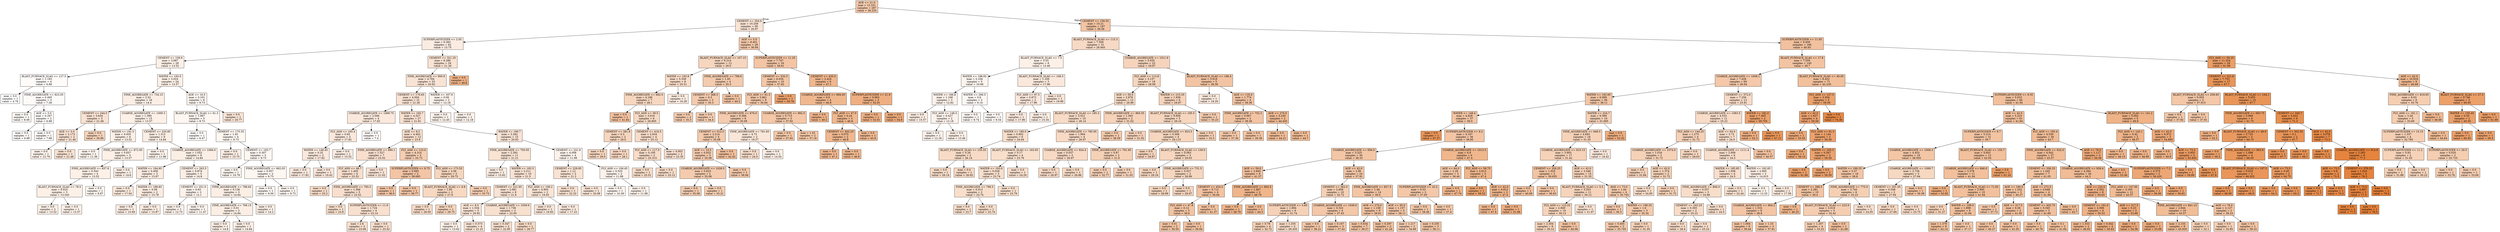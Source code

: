 digraph Tree {
node [shape=box, style="filled", color="black"] ;
0 [label="AGE <= 21.0\nmae = 12.331\nsamples = 287\nvalue = 36.225", fillcolor="#e581396b"] ;
1 [label="CEMENT <= 354.0\nmae = 10.258\nsamples = 90\nvalue = 20.97", fillcolor="#e5813937"] ;
0 -> 1 [labeldistance=2.5, labelangle=45, headlabel="True"] ;
2 [label="SUPERPLASTICIZER <= 2.05\nmae = 6.383\nsamples = 62\nvalue = 15.75", fillcolor="#e5813925"] ;
1 -> 2 ;
3 [label="CEMENT <= 159.9\nmae = 3.687\nsamples = 28\nvalue = 13.52", fillcolor="#e581391e"] ;
2 -> 3 ;
4 [label="BLAST_FURNACE_SLAG <= 127.5\nmae = 1.183\nsamples = 4\nvalue = 6.88", fillcolor="#e5813907"] ;
3 -> 4 ;
5 [label="mae = 0.0\nsamples = 1\nvalue = 4.78", fillcolor="#e5813900"] ;
4 -> 5 ;
6 [label="FINE_AGGREGATE <= 823.05\nmae = 0.495\nsamples = 3\nvalue = 7.28", fillcolor="#e5813909"] ;
4 -> 6 ;
7 [label="mae = 0.0\nsamples = 1\nvalue = 8.06", fillcolor="#e581390b"] ;
6 -> 7 ;
8 [label="AGE <= 5.0\nmae = 0.267\nsamples = 2\nvalue = 6.88", fillcolor="#e5813907"] ;
6 -> 8 ;
9 [label="mae = 0.0\nsamples = 1\nvalue = 6.88", fillcolor="#e5813907"] ;
8 -> 9 ;
10 [label="mae = 0.0\nsamples = 1\nvalue = 7.68", fillcolor="#e581390a"] ;
8 -> 10 ;
11 [label="WATER <= 193.0\nmae = 3.024\nsamples = 24\nvalue = 13.57", fillcolor="#e581391e"] ;
3 -> 11 ;
12 [label="FINE_AGGREGATE <= 734.15\nmae = 2.52\nsamples = 18\nvalue = 14.4", fillcolor="#e5813921"] ;
11 -> 12 ;
13 [label="CEMENT <= 244.5\nmae = 3.634\nsamples = 3\nvalue = 21.48", fillcolor="#e5813939"] ;
12 -> 13 ;
14 [label="AGE <= 5.0\nmae = 2.173\nsamples = 2\nvalue = 21.48", fillcolor="#e5813939"] ;
13 -> 14 ;
15 [label="mae = 0.0\nsamples = 1\nvalue = 12.79", fillcolor="#e581391b"] ;
14 -> 15 ;
16 [label="mae = 0.0\nsamples = 1\nvalue = 21.48", fillcolor="#e5813939"] ;
14 -> 16 ;
17 [label="mae = 0.0\nsamples = 1\nvalue = 30.96", fillcolor="#e5813959"] ;
13 -> 17 ;
18 [label="COARSE_AGGREGATE <= 1009.3\nmae = 1.399\nsamples = 15\nvalue = 13.57", fillcolor="#e581391e"] ;
12 -> 18 ;
19 [label="WATER <= 191.5\nmae = 0.935\nsamples = 6\nvalue = 13.52", fillcolor="#e581391e"] ;
18 -> 19 ;
20 [label="mae = 0.0\nsamples = 1\nvalue = 11.36", fillcolor="#e5813916"] ;
19 -> 20 ;
21 [label="FINE_AGGREGATE <= 872.95\nmae = 0.657\nsamples = 5\nvalue = 13.57", fillcolor="#e581391e"] ;
19 -> 21 ;
22 [label="FINE_AGGREGATE <= 837.8\nmae = 0.543\nsamples = 4\nvalue = 13.52", fillcolor="#e581391e"] ;
21 -> 22 ;
23 [label="BLAST_FURNACE_SLAG <= 78.5\nmae = 0.025\nsamples = 3\nvalue = 13.545", fillcolor="#e581391e"] ;
22 -> 23 ;
24 [label="mae = 0.0\nsamples = 2\nvalue = 13.52", fillcolor="#e581391e"] ;
23 -> 24 ;
25 [label="mae = 0.0\nsamples = 1\nvalue = 13.57", fillcolor="#e581391e"] ;
23 -> 25 ;
26 [label="mae = 0.0\nsamples = 1\nvalue = 9.87", fillcolor="#e5813911"] ;
22 -> 26 ;
27 [label="mae = 0.0\nsamples = 1\nvalue = 14.6", fillcolor="#e5813922"] ;
21 -> 27 ;
28 [label="CEMENT <= 220.85\nmae = 1.313\nsamples = 9\nvalue = 14.84", fillcolor="#e5813922"] ;
18 -> 28 ;
29 [label="mae = 0.0\nsamples = 1\nvalue = 11.96", fillcolor="#e5813919"] ;
28 -> 29 ;
30 [label="COARSE_AGGREGATE <= 1066.0\nmae = 1.052\nsamples = 8\nvalue = 14.84", fillcolor="#e5813922"] ;
28 -> 30 ;
31 [label="WATER <= 184.85\nmae = 0.406\nsamples = 3\nvalue = 15.87", fillcolor="#e5813926"] ;
30 -> 31 ;
32 [label="mae = 0.0\nsamples = 1\nvalue = 17.54", fillcolor="#e581392c"] ;
31 -> 32 ;
33 [label="WATER <= 188.85\nmae = 0.09\nsamples = 2\nvalue = 15.78", fillcolor="#e5813926"] ;
31 -> 33 ;
34 [label="mae = 0.0\nsamples = 1\nvalue = 15.69", fillcolor="#e5813925"] ;
33 -> 34 ;
35 [label="mae = 0.0\nsamples = 1\nvalue = 15.87", fillcolor="#e5813926"] ;
33 -> 35 ;
36 [label="CEMENT <= 263.5\nmae = 0.874\nsamples = 5\nvalue = 14.8", fillcolor="#e5813922"] ;
30 -> 36 ;
37 [label="CEMENT <= 251.0\nmae = 0.63\nsamples = 2\nvalue = 12.1", fillcolor="#e5813919"] ;
36 -> 37 ;
38 [label="mae = 0.0\nsamples = 1\nvalue = 12.73", fillcolor="#e581391b"] ;
37 -> 38 ;
39 [label="mae = 0.0\nsamples = 1\nvalue = 11.47", fillcolor="#e5813917"] ;
37 -> 39 ;
40 [label="FINE_AGGREGATE <= 788.65\nmae = 0.136\nsamples = 3\nvalue = 14.84", fillcolor="#e5813922"] ;
36 -> 40 ;
41 [label="FINE_AGGREGATE <= 769.15\nmae = 0.01\nsamples = 2\nvalue = 14.84", fillcolor="#e5813922"] ;
40 -> 41 ;
42 [label="mae = 0.0\nsamples = 1\nvalue = 14.8", fillcolor="#e5813922"] ;
41 -> 42 ;
43 [label="mae = 0.0\nsamples = 1\nvalue = 14.84", fillcolor="#e5813922"] ;
41 -> 43 ;
44 [label="mae = 0.0\nsamples = 1\nvalue = 14.2", fillcolor="#e5813920"] ;
40 -> 44 ;
45 [label="AGE <= 10.5\nmae = 3.101\nsamples = 6\nvalue = 9.73", fillcolor="#e5813911"] ;
11 -> 45 ;
46 [label="BLAST_FURNACE_SLAG <= 61.3\nmae = 1.967\nsamples = 5\nvalue = 9.73", fillcolor="#e5813911"] ;
45 -> 46 ;
47 [label="mae = 0.0\nsamples = 1\nvalue = 6.47", fillcolor="#e5813906"] ;
46 -> 47 ;
48 [label="CEMENT <= 175.35\nmae = 1.45\nsamples = 4\nvalue = 9.73", fillcolor="#e5813911"] ;
46 -> 48 ;
49 [label="mae = 0.0\nsamples = 1\nvalue = 15.75", fillcolor="#e5813925"] ;
48 -> 49 ;
50 [label="CEMENT <= 193.7\nmae = 0.307\nsamples = 3\nvalue = 9.73", fillcolor="#e5813911"] ;
48 -> 50 ;
51 [label="mae = 0.0\nsamples = 1\nvalue = 10.79", fillcolor="#e5813915"] ;
50 -> 51 ;
52 [label="FINE_AGGREGATE <= 662.05\nmae = 0.057\nsamples = 2\nvalue = 9.73", fillcolor="#e5813911"] ;
50 -> 52 ;
53 [label="mae = 0.0\nsamples = 1\nvalue = 9.56", fillcolor="#e5813910"] ;
52 -> 53 ;
54 [label="mae = 0.0\nsamples = 1\nvalue = 9.73", fillcolor="#e5813911"] ;
52 -> 54 ;
55 [label="mae = 0.0\nsamples = 1\nvalue = 20.77", fillcolor="#e5813937"] ;
45 -> 55 ;
56 [label="CEMENT <= 321.25\nmae = 6.286\nsamples = 34\nvalue = 21.26", fillcolor="#e5813938"] ;
2 -> 56 ;
57 [label="FINE_AGGREGATE <= 900.8\nmae = 4.784\nsamples = 33\nvalue = 20.92", fillcolor="#e5813937"] ;
56 -> 57 ;
58 [label="CEMENT <= 170.65\nmae = 4.504\nsamples = 31\nvalue = 21.26", fillcolor="#e5813938"] ;
57 -> 58 ;
59 [label="COARSE_AGGREGATE <= 1069.75\nmae = 2.046\nsamples = 4\nvalue = 17.82", fillcolor="#e581392d"] ;
58 -> 59 ;
60 [label="FLY_ASH <= 165.4\nmae = 0.65\nsamples = 3\nvalue = 17.82", fillcolor="#e581392d"] ;
59 -> 60 ;
61 [label="WATER <= 148.45\nmae = 0.32\nsamples = 2\nvalue = 17.82", fillcolor="#e581392d"] ;
60 -> 61 ;
62 [label="mae = 0.0\nsamples = 1\nvalue = 17.82", fillcolor="#e581392d"] ;
61 -> 62 ;
63 [label="mae = 0.0\nsamples = 1\nvalue = 19.42", fillcolor="#e5813932"] ;
61 -> 63 ;
64 [label="mae = 0.0\nsamples = 1\nvalue = 15.52", fillcolor="#e5813925"] ;
60 -> 64 ;
65 [label="mae = 0.0\nsamples = 1\nvalue = 7.4", fillcolor="#e5813909"] ;
59 -> 65 ;
66 [label="WATER <= 165.7\nmae = 4.327\nsamples = 27\nvalue = 21.91", fillcolor="#e581393b"] ;
58 -> 66 ;
67 [label="AGE <= 8.5\nmae = 4.463\nsamples = 12\nvalue = 23.8", fillcolor="#e5813941"] ;
66 -> 67 ;
68 [label="FINE_AGGREGATE <= 890.1\nmae = 1.527\nsamples = 7\nvalue = 23.52", fillcolor="#e5813940"] ;
67 -> 68 ;
69 [label="FLY_ASH <= 48.7\nmae = 1.405\nsamples = 6\nvalue = 23.52", fillcolor="#e5813940"] ;
68 -> 69 ;
70 [label="mae = 0.0\nsamples = 1\nvalue = 25.2", fillcolor="#e5813946"] ;
69 -> 70 ;
71 [label="FINE_AGGREGATE <= 785.5\nmae = 1.366\nsamples = 5\nvalue = 23.52", fillcolor="#e5813940"] ;
69 -> 71 ;
72 [label="mae = 0.0\nsamples = 1\nvalue = 23.8", fillcolor="#e5813941"] ;
71 -> 72 ;
73 [label="SUPERPLASTICIZER <= 11.9\nmae = 1.724\nsamples = 4\nvalue = 23.14", fillcolor="#e581393f"] ;
71 -> 73 ;
74 [label="mae = 2.6\nsamples = 3\nvalue = 23.08", fillcolor="#e581393f"] ;
73 -> 74 ;
75 [label="mae = 0.0\nsamples = 1\nvalue = 23.52", fillcolor="#e5813940"] ;
73 -> 75 ;
76 [label="mae = 0.0\nsamples = 1\nvalue = 21.02", fillcolor="#e5813937"] ;
68 -> 76 ;
77 [label="FLY_ASH <= 123.0\nmae = 4.314\nsamples = 5\nvalue = 33.73", fillcolor="#e5813963"] ;
67 -> 77 ;
78 [label="SUPERPLASTICIZER <= 9.75\nmae = 0.085\nsamples = 2\nvalue = 38.685", fillcolor="#e5813974"] ;
77 -> 78 ;
79 [label="mae = 0.0\nsamples = 1\nvalue = 38.6", fillcolor="#e5813974"] ;
78 -> 79 ;
80 [label="mae = 0.0\nsamples = 1\nvalue = 38.77", fillcolor="#e5813974"] ;
78 -> 80 ;
81 [label="FLY_ASH <= 173.55\nmae = 2.56\nsamples = 3\nvalue = 29.75", fillcolor="#e5813955"] ;
77 -> 81 ;
82 [label="BLAST_FURNACE_SLAG <= 6.8\nmae = 1.85\nsamples = 2\nvalue = 27.9", fillcolor="#e581394f"] ;
81 -> 82 ;
83 [label="mae = 0.0\nsamples = 1\nvalue = 26.05", fillcolor="#e5813949"] ;
82 -> 83 ;
84 [label="mae = 0.0\nsamples = 1\nvalue = 29.75", fillcolor="#e5813955"] ;
82 -> 84 ;
85 [label="mae = 0.0\nsamples = 1\nvalue = 33.73", fillcolor="#e5813963"] ;
81 -> 85 ;
86 [label="WATER <= 190.7\nmae = 3.282\nsamples = 15\nvalue = 20.92", fillcolor="#e5813937"] ;
66 -> 86 ;
87 [label="FINE_AGGREGATE <= 750.05\nmae = 2.392\nsamples = 11\nvalue = 21.21", fillcolor="#e5813938"] ;
86 -> 87 ;
88 [label="mae = 0.0\nsamples = 1\nvalue = 15.82", fillcolor="#e5813926"] ;
87 -> 88 ;
89 [label="WATER <= 183.5\nmae = 2.211\nsamples = 10\nvalue = 21.5", fillcolor="#e5813939"] ;
87 -> 89 ;
90 [label="CEMENT <= 221.95\nmae = 2.081\nsamples = 8\nvalue = 21.6", fillcolor="#e5813939"] ;
89 -> 90 ;
91 [label="AGE <= 8.5\nmae = 1.534\nsamples = 5\nvalue = 20.92", fillcolor="#e5813937"] ;
90 -> 91 ;
92 [label="mae = 0.0\nsamples = 1\nvalue = 13.62", fillcolor="#e581391e"] ;
91 -> 92 ;
93 [label="mae = 0.573\nsamples = 4\nvalue = 21.21", fillcolor="#e5813938"] ;
91 -> 93 ;
94 [label="COARSE_AGGREGATE <= 1039.6\nmae = 1.736\nsamples = 3\nvalue = 22.95", fillcolor="#e581393e"] ;
90 -> 94 ;
95 [label="mae = 0.347\nsamples = 2\nvalue = 22.95", fillcolor="#e581393e"] ;
94 -> 95 ;
96 [label="mae = 0.0\nsamples = 1\nvalue = 26.77", fillcolor="#e581394b"] ;
94 -> 96 ;
97 [label="FLY_ASH <= 106.2\nmae = 0.903\nsamples = 2\nvalue = 19.93", fillcolor="#e5813934"] ;
89 -> 97 ;
98 [label="mae = 0.0\nsamples = 1\nvalue = 19.93", fillcolor="#e5813934"] ;
97 -> 98 ;
99 [label="mae = 0.0\nsamples = 1\nvalue = 17.22", fillcolor="#e581392b"] ;
97 -> 99 ;
100 [label="CEMENT <= 231.9\nmae = 4.008\nsamples = 4\nvalue = 11.98", fillcolor="#e5813919"] ;
86 -> 100 ;
101 [label="CEMENT <= 229.85\nmae = 1.12\nsamples = 2\nvalue = 21.2", fillcolor="#e5813938"] ;
100 -> 101 ;
102 [label="mae = 0.0\nsamples = 1\nvalue = 22.32", fillcolor="#e581393c"] ;
101 -> 102 ;
103 [label="mae = 0.0\nsamples = 1\nvalue = 20.08", fillcolor="#e5813934"] ;
101 -> 103 ;
104 [label="FLY_ASH <= 106.45\nmae = 0.533\nsamples = 2\nvalue = 11.98", fillcolor="#e5813919"] ;
100 -> 104 ;
105 [label="mae = 0.0\nsamples = 1\nvalue = 10.38", fillcolor="#e5813913"] ;
104 -> 105 ;
106 [label="mae = 0.0\nsamples = 1\nvalue = 11.98", fillcolor="#e5813919"] ;
104 -> 106 ;
107 [label="WATER <= 167.9\nmae = 0.09\nsamples = 2\nvalue = 12.18", fillcolor="#e5813919"] ;
57 -> 107 ;
108 [label="mae = 0.0\nsamples = 1\nvalue = 12.45", fillcolor="#e581391a"] ;
107 -> 108 ;
109 [label="mae = 0.0\nsamples = 1\nvalue = 12.18", fillcolor="#e5813919"] ;
107 -> 109 ;
110 [label="mae = 0.0\nsamples = 1\nvalue = 49.8", fillcolor="#e581399a"] ;
56 -> 110 ;
111 [label="AGE <= 5.0\nmae = 8.401\nsamples = 28\nvalue = 36.94", fillcolor="#e581396e"] ;
1 -> 111 ;
112 [label="BLAST_FURNACE_SLAG <= 107.15\nmae = 6.214\nsamples = 12\nvalue = 29.0", fillcolor="#e5813953"] ;
111 -> 112 ;
113 [label="WATER <= 193.8\nmae = 5.338\nsamples = 8\nvalue = 25.51", fillcolor="#e5813947"] ;
112 -> 113 ;
114 [label="FINE_AGGREGATE <= 662.5\nmae = 4.186\nsamples = 7\nvalue = 28.1", fillcolor="#e5813950"] ;
113 -> 114 ;
115 [label="mae = 0.0\nsamples = 1\nvalue = 41.64", fillcolor="#e581397e"] ;
114 -> 115 ;
116 [label="FLY_ASH <= 39.5\nmae = 3.016\nsamples = 6\nvalue = 26.805", fillcolor="#e581394b"] ;
114 -> 116 ;
117 [label="CEMENT <= 381.8\nmae = 0.3\nsamples = 2\nvalue = 29.0", fillcolor="#e5813953"] ;
116 -> 117 ;
118 [label="mae = 0.0\nsamples = 1\nvalue = 29.0", fillcolor="#e5813953"] ;
117 -> 118 ;
119 [label="mae = 0.0\nsamples = 1\nvalue = 28.1", fillcolor="#e5813950"] ;
117 -> 119 ;
120 [label="CEMENT <= 416.5\nmae = 2.834\nsamples = 4\nvalue = 25.12", fillcolor="#e5813946"] ;
116 -> 120 ;
121 [label="FLY_ASH <= 117.5\nmae = 0.195\nsamples = 2\nvalue = 25.315", fillcolor="#e5813946"] ;
120 -> 121 ;
122 [label="mae = 0.0\nsamples = 1\nvalue = 25.51", fillcolor="#e5813947"] ;
121 -> 122 ;
123 [label="mae = 0.0\nsamples = 1\nvalue = 25.12", fillcolor="#e5813946"] ;
121 -> 123 ;
124 [label="mae = 4.003\nsamples = 2\nvalue = 23.35", fillcolor="#e581393f"] ;
120 -> 124 ;
125 [label="mae = 0.0\nsamples = 1\nvalue = 16.28", fillcolor="#e5813927"] ;
113 -> 125 ;
126 [label="FINE_AGGREGATE <= 798.6\nmae = 1.45\nsamples = 4\nvalue = 35.3", fillcolor="#e5813968"] ;
112 -> 126 ;
127 [label="CEMENT <= 368.3\nmae = 0.3\nsamples = 3\nvalue = 35.3", fillcolor="#e5813968"] ;
126 -> 127 ;
128 [label="mae = 0.0\nsamples = 2\nvalue = 35.3", fillcolor="#e5813968"] ;
127 -> 128 ;
129 [label="mae = 0.0\nsamples = 1\nvalue = 34.4", fillcolor="#e5813965"] ;
127 -> 129 ;
130 [label="mae = 0.0\nsamples = 1\nvalue = 40.2", fillcolor="#e5813979"] ;
126 -> 130 ;
131 [label="SUPERPLASTICIZER <= 11.25\nmae = 7.747\nsamples = 16\nvalue = 38.61", fillcolor="#e5813974"] ;
111 -> 131 ;
132 [label="CEMENT <= 532.5\nmae = 6.034\nsamples = 10\nvalue = 37.92", fillcolor="#e5813971"] ;
131 -> 132 ;
133 [label="FLY_ASH <= 61.5\nmae = 3.861\nsamples = 9\nvalue = 36.94", fillcolor="#e581396e"] ;
132 -> 133 ;
134 [label="FINE_AGGREGATE <= 676.0\nmae = 6.366\nsamples = 6\nvalue = 35.08", fillcolor="#e5813968"] ;
133 -> 134 ;
135 [label="CEMENT <= 512.5\nmae = 2.214\nsamples = 4\nvalue = 35.08", fillcolor="#e5813968"] ;
134 -> 135 ;
136 [label="AGE <= 10.5\nmae = 0.932\nsamples = 3\nvalue = 35.08", fillcolor="#e5813968"] ;
135 -> 136 ;
137 [label="COARSE_AGGREGATE <= 1028.5\nmae = 0.623\nsamples = 2\nvalue = 35.08", fillcolor="#e5813968"] ;
136 -> 137 ;
138 [label="mae = 0.0\nsamples = 1\nvalue = 35.08", fillcolor="#e5813968"] ;
137 -> 138 ;
139 [label="mae = 0.0\nsamples = 1\nvalue = 33.21", fillcolor="#e5813961"] ;
137 -> 139 ;
140 [label="mae = 0.0\nsamples = 1\nvalue = 36.94", fillcolor="#e581396e"] ;
136 -> 140 ;
141 [label="mae = 0.0\nsamples = 1\nvalue = 42.42", fillcolor="#e5813981"] ;
135 -> 141 ;
142 [label="FINE_AGGREGATE <= 761.65\nmae = 4.73\nsamples = 2\nvalue = 19.27", fillcolor="#e5813932"] ;
134 -> 142 ;
143 [label="mae = 0.0\nsamples = 1\nvalue = 24.0", fillcolor="#e5813942"] ;
142 -> 143 ;
144 [label="mae = 0.0\nsamples = 1\nvalue = 14.54", fillcolor="#e5813921"] ;
142 -> 144 ;
145 [label="COARSE_AGGREGATE <= 882.0\nmae = 0.715\nsamples = 3\nvalue = 37.92", fillcolor="#e5813971"] ;
133 -> 145 ;
146 [label="mae = 0.0\nsamples = 1\nvalue = 37.92", fillcolor="#e5813971"] ;
145 -> 146 ;
147 [label="mae = 1.43\nsamples = 2\nvalue = 37.18", fillcolor="#e581396f"] ;
145 -> 147 ;
148 [label="mae = 0.0\nsamples = 1\nvalue = 59.76", fillcolor="#e58139bc"] ;
132 -> 148 ;
149 [label="CEMENT <= 435.5\nmae = 2.424\nsamples = 6\nvalue = 47.1", fillcolor="#e5813991"] ;
131 -> 149 ;
150 [label="COARSE_AGGREGATE <= 894.05\nmae = 0.6\nsamples = 4\nvalue = 46.8", fillcolor="#e5813990"] ;
149 -> 150 ;
151 [label="mae = 0.0\nsamples = 1\nvalue = 49.2", fillcolor="#e5813998"] ;
150 -> 151 ;
152 [label="FLY_ASH <= 47.0\nmae = 0.24\nsamples = 3\nvalue = 46.8", fillcolor="#e5813990"] ;
150 -> 152 ;
153 [label="CEMENT <= 402.25\nmae = 0.075\nsamples = 2\nvalue = 46.8", fillcolor="#e5813990"] ;
152 -> 153 ;
154 [label="mae = 0.0\nsamples = 1\nvalue = 47.1", fillcolor="#e5813991"] ;
153 -> 154 ;
155 [label="mae = 0.0\nsamples = 1\nvalue = 46.8", fillcolor="#e5813990"] ;
153 -> 155 ;
156 [label="mae = 0.0\nsamples = 1\nvalue = 45.9", fillcolor="#e581398d"] ;
152 -> 156 ;
157 [label="SUPERPLASTICIZER <= 21.9\nmae = 0.963\nsamples = 2\nvalue = 52.01", fillcolor="#e58139a1"] ;
149 -> 157 ;
158 [label="mae = 0.0\nsamples = 1\nvalue = 52.01", fillcolor="#e58139a1"] ;
157 -> 158 ;
159 [label="mae = 0.0\nsamples = 1\nvalue = 54.9", fillcolor="#e58139ab"] ;
157 -> 159 ;
160 [label="CEMENT <= 159.55\nmae = 10.21\nsamples = 197\nvalue = 39.36", fillcolor="#e5813976"] ;
0 -> 160 [labeldistance=2.5, labelangle=-45, headlabel="False"] ;
161 [label="BLAST_FURNACE_SLAG <= 115.3\nmae = 7.506\nsamples = 31\nvalue = 26.945", fillcolor="#e581394c"] ;
160 -> 161 ;
162 [label="BLAST_FURNACE_SLAG <= 7.5\nmae = 3.53\nsamples = 8\nvalue = 13.46", fillcolor="#e581391e"] ;
161 -> 162 ;
163 [label="WATER <= 188.65\nmae = 2.104\nsamples = 5\nvalue = 10.96", fillcolor="#e5813915"] ;
162 -> 163 ;
164 [label="WATER <= 166.8\nmae = 1.168\nsamples = 3\nvalue = 12.82", fillcolor="#e581391b"] ;
163 -> 164 ;
165 [label="mae = 0.0\nsamples = 1\nvalue = 15.57", fillcolor="#e5813925"] ;
164 -> 165 ;
166 [label="FLY_ASH <= 148.5\nmae = 0.427\nsamples = 2\nvalue = 12.18", fillcolor="#e5813919"] ;
164 -> 166 ;
167 [label="mae = 0.0\nsamples = 1\nvalue = 12.18", fillcolor="#e5813919"] ;
166 -> 167 ;
168 [label="mae = 0.0\nsamples = 1\nvalue = 13.46", fillcolor="#e581391e"] ;
166 -> 168 ;
169 [label="WATER <= 206.5\nmae = 0.6\nsamples = 2\nvalue = 9.14", fillcolor="#e581390f"] ;
163 -> 169 ;
170 [label="mae = 0.0\nsamples = 1\nvalue = 9.74", fillcolor="#e5813911"] ;
169 -> 170 ;
171 [label="mae = 0.0\nsamples = 1\nvalue = 8.54", fillcolor="#e581390d"] ;
169 -> 171 ;
172 [label="BLAST_FURNACE_SLAG <= 108.3\nmae = 1.336\nsamples = 3\nvalue = 17.96", fillcolor="#e581392d"] ;
162 -> 172 ;
173 [label="FLY_ASH <= 97.5\nmae = 0.873\nsamples = 2\nvalue = 17.96", fillcolor="#e581392d"] ;
172 -> 173 ;
174 [label="mae = 0.0\nsamples = 1\nvalue = 17.96", fillcolor="#e581392d"] ;
173 -> 174 ;
175 [label="mae = 0.0\nsamples = 1\nvalue = 15.34", fillcolor="#e5813924"] ;
173 -> 175 ;
176 [label="mae = 0.0\nsamples = 1\nvalue = 19.99", fillcolor="#e5813934"] ;
172 -> 176 ;
177 [label="COARSE_AGGREGATE <= 1011.9\nmae = 5.035\nsamples = 23\nvalue = 29.87", fillcolor="#e5813956"] ;
161 -> 177 ;
178 [label="FLY_ASH <= 113.8\nmae = 3.137\nsamples = 18\nvalue = 28.99", fillcolor="#e5813953"] ;
177 -> 178 ;
179 [label="AGE <= 59.0\nmae = 2.878\nsamples = 12\nvalue = 26.86", fillcolor="#e581394b"] ;
178 -> 179 ;
180 [label="BLAST_FURNACE_SLAG <= 185.3\nmae = 2.021\nsamples = 10\nvalue = 26.14", fillcolor="#e5813949"] ;
179 -> 180 ;
181 [label="WATER <= 180.0\nmae = 0.902\nsamples = 6\nvalue = 24.04", fillcolor="#e5813942"] ;
180 -> 181 ;
182 [label="BLAST_FURNACE_SLAG <= 155.55\nmae = 0.26\nsamples = 2\nvalue = 26.14", fillcolor="#e5813949"] ;
181 -> 182 ;
183 [label="mae = 0.0\nsamples = 1\nvalue = 26.14", fillcolor="#e5813949"] ;
182 -> 183 ;
184 [label="mae = 0.0\nsamples = 1\nvalue = 26.92", fillcolor="#e581394c"] ;
182 -> 184 ;
185 [label="BLAST_FURNACE_SLAG <= 183.65\nmae = 0.17\nsamples = 4\nvalue = 23.79", fillcolor="#e5813941"] ;
181 -> 185 ;
186 [label="WATER <= 193.0\nmae = 0.028\nsamples = 3\nvalue = 23.74", fillcolor="#e5813941"] ;
185 -> 186 ;
187 [label="FINE_AGGREGATE <= 798.5\nmae = 0.013\nsamples = 2\nvalue = 23.74", fillcolor="#e5813941"] ;
186 -> 187 ;
188 [label="mae = 0.0\nsamples = 1\nvalue = 23.7", fillcolor="#e5813941"] ;
187 -> 188 ;
189 [label="mae = 0.0\nsamples = 1\nvalue = 23.74", fillcolor="#e5813941"] ;
187 -> 189 ;
190 [label="mae = 0.0\nsamples = 1\nvalue = 23.79", fillcolor="#e5813941"] ;
186 -> 190 ;
191 [label="mae = 0.0\nsamples = 1\nvalue = 24.29", fillcolor="#e5813943"] ;
185 -> 191 ;
192 [label="FINE_AGGREGATE <= 785.95\nmae = 1.994\nsamples = 4\nvalue = 26.97", fillcolor="#e581394c"] ;
180 -> 192 ;
193 [label="COARSE_AGGREGATE <= 924.4\nmae = 0.037\nsamples = 2\nvalue = 26.97", fillcolor="#e581394c"] ;
192 -> 193 ;
194 [label="mae = 0.0\nsamples = 1\nvalue = 26.97", fillcolor="#e581394c"] ;
193 -> 194 ;
195 [label="mae = 0.0\nsamples = 1\nvalue = 26.86", fillcolor="#e581394b"] ;
193 -> 195 ;
196 [label="FINE_AGGREGATE <= 791.95\nmae = 0.87\nsamples = 2\nvalue = 31.9", fillcolor="#e581395d"] ;
192 -> 196 ;
197 [label="mae = 0.0\nsamples = 1\nvalue = 32.77", fillcolor="#e5813960"] ;
196 -> 197 ;
198 [label="mae = 0.0\nsamples = 1\nvalue = 31.03", fillcolor="#e581395a"] ;
196 -> 198 ;
199 [label="FINE_AGGREGATE <= 865.55\nmae = 1.393\nsamples = 2\nvalue = 31.02", fillcolor="#e581395a"] ;
179 -> 199 ;
200 [label="mae = 0.0\nsamples = 1\nvalue = 36.59", fillcolor="#e581396d"] ;
199 -> 200 ;
201 [label="mae = 0.0\nsamples = 1\nvalue = 31.02", fillcolor="#e581395a"] ;
199 -> 201 ;
202 [label="WATER <= 215.35\nmae = 1.936\nsamples = 6\nvalue = 29.87", fillcolor="#e5813956"] ;
178 -> 202 ;
203 [label="BLAST_FURNACE_SLAG <= 195.5\nmae = 0.856\nsamples = 5\nvalue = 29.16", fillcolor="#e5813953"] ;
202 -> 203 ;
204 [label="COARSE_AGGREGATE <= 823.5\nmae = 0.308\nsamples = 4\nvalue = 29.115", fillcolor="#e5813953"] ;
203 -> 204 ;
205 [label="mae = 0.0\nsamples = 1\nvalue = 29.87", fillcolor="#e5813956"] ;
204 -> 205 ;
206 [label="BLAST_FURNACE_SLAG <= 139.0\nmae = 0.063\nsamples = 3\nvalue = 29.03", fillcolor="#e5813953"] ;
204 -> 206 ;
207 [label="mae = 0.0\nsamples = 1\nvalue = 29.16", fillcolor="#e5813953"] ;
206 -> 207 ;
208 [label="FINE_AGGREGATE <= 731.5\nmae = 0.027\nsamples = 2\nvalue = 28.99", fillcolor="#e5813953"] ;
206 -> 208 ;
209 [label="mae = 0.0\nsamples = 1\nvalue = 28.99", fillcolor="#e5813953"] ;
208 -> 209 ;
210 [label="mae = 0.0\nsamples = 1\nvalue = 29.07", fillcolor="#e5813953"] ;
208 -> 210 ;
211 [label="mae = 0.0\nsamples = 1\nvalue = 33.3", fillcolor="#e5813961"] ;
203 -> 211 ;
212 [label="mae = 0.0\nsamples = 1\nvalue = 35.23", fillcolor="#e5813968"] ;
202 -> 212 ;
213 [label="BLAST_FURNACE_SLAG <= 196.4\nmae = 3.918\nsamples = 5\nvalue = 39.36", fillcolor="#e5813976"] ;
177 -> 213 ;
214 [label="mae = 0.0\nsamples = 1\nvalue = 18.29", fillcolor="#e581392e"] ;
213 -> 214 ;
215 [label="AGE <= 135.0\nmae = 1.774\nsamples = 4\nvalue = 39.36", fillcolor="#e5813976"] ;
213 -> 215 ;
216 [label="FINE_AGGREGATE <= 752.3\nmae = 0.667\nsamples = 2\nvalue = 39.36", fillcolor="#e5813976"] ;
215 -> 216 ;
217 [label="mae = 0.0\nsamples = 1\nvalue = 37.36", fillcolor="#e581396f"] ;
216 -> 217 ;
218 [label="mae = 0.0\nsamples = 1\nvalue = 39.36", fillcolor="#e5813976"] ;
216 -> 218 ;
219 [label="AGE <= 270.0\nmae = 0.245\nsamples = 2\nvalue = 44.455", fillcolor="#e5813988"] ;
215 -> 219 ;
220 [label="mae = 0.0\nsamples = 1\nvalue = 44.21", fillcolor="#e5813987"] ;
219 -> 220 ;
221 [label="mae = 0.0\nsamples = 1\nvalue = 44.7", fillcolor="#e5813988"] ;
219 -> 221 ;
222 [label="SUPERPLASTICIZER <= 11.05\nmae = 9.459\nsamples = 166\nvalue = 40.93", fillcolor="#e581397c"] ;
160 -> 222 ;
223 [label="BLAST_FURNACE_SLAG <= 17.8\nmae = 7.559\nsamples = 140\nvalue = 39.7", fillcolor="#e5813977"] ;
222 -> 223 ;
224 [label="COARSE_AGGREGATE <= 1058.1\nmae = 7.428\nsamples = 69\nvalue = 36.94", fillcolor="#e581396e"] ;
223 -> 224 ;
225 [label="WATER <= 192.95\nmae = 6.099\nsamples = 56\nvalue = 38.11", fillcolor="#e5813972"] ;
224 -> 225 ;
226 [label="WATER <= 148.4\nmae = 4.628\nsamples = 37\nvalue = 39.0", fillcolor="#e5813975"] ;
225 -> 226 ;
227 [label="mae = 0.0\nsamples = 1\nvalue = 67.57", fillcolor="#e58139d7"] ;
226 -> 227 ;
228 [label="SUPERPLASTICIZER <= 9.2\nmae = 4.167\nsamples = 36\nvalue = 38.85", fillcolor="#e5813974"] ;
226 -> 228 ;
229 [label="COARSE_AGGREGATE <= 956.0\nmae = 3.325\nsamples = 30\nvalue = 38.33", fillcolor="#e5813973"] ;
228 -> 229 ;
230 [label="AGE <= 59.0\nmae = 2.845\nsamples = 6\nvalue = 41.37", fillcolor="#e581397d"] ;
229 -> 230 ;
231 [label="CEMENT <= 454.5\nmae = 0.712\nsamples = 4\nvalue = 39.94", fillcolor="#e5813978"] ;
230 -> 231 ;
232 [label="FLY_ASH <= 47.8\nmae = 0.12\nsamples = 3\nvalue = 39.6", fillcolor="#e5813977"] ;
231 -> 232 ;
233 [label="mae = 0.01\nsamples = 2\nvalue = 39.59", fillcolor="#e5813977"] ;
232 -> 233 ;
234 [label="mae = 0.0\nsamples = 1\nvalue = 39.94", fillcolor="#e5813978"] ;
232 -> 234 ;
235 [label="mae = 0.0\nsamples = 1\nvalue = 41.37", fillcolor="#e581397d"] ;
231 -> 235 ;
236 [label="FINE_AGGREGATE <= 802.5\nmae = 1.497\nsamples = 2\nvalue = 48.79", fillcolor="#e5813996"] ;
230 -> 236 ;
237 [label="mae = 0.0\nsamples = 1\nvalue = 48.79", fillcolor="#e5813996"] ;
236 -> 237 ;
238 [label="mae = 0.0\nsamples = 1\nvalue = 44.3", fillcolor="#e5813987"] ;
236 -> 238 ;
239 [label="AGE <= 42.0\nmae = 2.96\nsamples = 24\nvalue = 37.91", fillcolor="#e5813971"] ;
229 -> 239 ;
240 [label="CEMENT <= 362.0\nmae = 2.858\nsamples = 10\nvalue = 32.72", fillcolor="#e581395f"] ;
239 -> 240 ;
241 [label="SUPERPLASTICIZER <= 5.85\nmae = 1.894\nsamples = 6\nvalue = 31.74", fillcolor="#e581395c"] ;
240 -> 241 ;
242 [label="mae = 0.78\nsamples = 4\nvalue = 32.72", fillcolor="#e581395f"] ;
241 -> 242 ;
243 [label="mae = 1.335\nsamples = 2\nvalue = 26.435", fillcolor="#e581394a"] ;
241 -> 243 ;
244 [label="COARSE_AGGREGATE <= 1039.0\nmae = 0.322\nsamples = 4\nvalue = 37.43", fillcolor="#e5813970"] ;
240 -> 244 ;
245 [label="mae = 0.0\nsamples = 1\nvalue = 38.21", fillcolor="#e5813972"] ;
244 -> 245 ;
246 [label="mae = 0.167\nsamples = 3\nvalue = 37.42", fillcolor="#e5813970"] ;
244 -> 246 ;
247 [label="FINE_AGGREGATE <= 827.5\nmae = 1.46\nsamples = 14\nvalue = 39.0", fillcolor="#e5813975"] ;
239 -> 247 ;
248 [label="AGE <= 270.0\nmae = 1.138\nsamples = 9\nvalue = 39.61", fillcolor="#e5813977"] ;
247 -> 248 ;
249 [label="mae = 0.834\nsamples = 7\nvalue = 39.27", fillcolor="#e5813976"] ;
248 -> 249 ;
250 [label="mae = 0.297\nsamples = 2\nvalue = 41.24", fillcolor="#e581397d"] ;
248 -> 250 ;
251 [label="AGE <= 95.0\nmae = 1.157\nsamples = 5\nvalue = 38.11", fillcolor="#e5813972"] ;
247 -> 251 ;
252 [label="mae = 1.217\nsamples = 2\nvalue = 34.68", fillcolor="#e5813966"] ;
251 -> 252 ;
253 [label="mae = 0.255\nsamples = 3\nvalue = 38.11", fillcolor="#e5813972"] ;
251 -> 253 ;
254 [label="COARSE_AGGREGATE <= 1013.3\nmae = 4.9\nsamples = 6\nvalue = 47.4", fillcolor="#e5813992"] ;
228 -> 254 ;
255 [label="AGE <= 64.0\nmae = 2.28\nsamples = 3\nvalue = 38.46", fillcolor="#e5813973"] ;
254 -> 255 ;
256 [label="SUPERPLASTICIZER <= 10.2\nmae = 0.53\nsamples = 2\nvalue = 37.93", fillcolor="#e5813971"] ;
255 -> 256 ;
257 [label="mae = 0.0\nsamples = 1\nvalue = 38.46", fillcolor="#e5813973"] ;
256 -> 257 ;
258 [label="mae = 0.0\nsamples = 1\nvalue = 37.4", fillcolor="#e581396f"] ;
256 -> 258 ;
259 [label="mae = 0.0\nsamples = 1\nvalue = 47.74", fillcolor="#e5813993"] ;
255 -> 259 ;
260 [label="FLY_ASH <= 58.75\nmae = 2.613\nsamples = 3\nvalue = 47.4", fillcolor="#e5813992"] ;
254 -> 260 ;
261 [label="mae = 0.0\nsamples = 1\nvalue = 58.52", fillcolor="#e58139b8"] ;
260 -> 261 ;
262 [label="AGE <= 42.0\nmae = 0.912\nsamples = 2\nvalue = 47.4", fillcolor="#e5813992"] ;
260 -> 262 ;
263 [label="mae = 0.0\nsamples = 1\nvalue = 47.4", fillcolor="#e5813992"] ;
262 -> 263 ;
264 [label="mae = 0.0\nsamples = 1\nvalue = 51.96", fillcolor="#e58139a1"] ;
262 -> 264 ;
265 [label="WATER <= 224.7\nmae = 6.589\nsamples = 19\nvalue = 31.695", fillcolor="#e581395c"] ;
225 -> 265 ;
266 [label="FINE_AGGREGATE <= 848.5\nmae = 4.693\nsamples = 18\nvalue = 31.35", fillcolor="#e581395b"] ;
265 -> 266 ;
267 [label="COARSE_AGGREGATE <= 810.15\nmae = 3.905\nsamples = 17\nvalue = 31.42", fillcolor="#e581395b"] ;
266 -> 267 ;
268 [label="CEMENT <= 326.25\nmae = 1.025\nsamples = 2\nvalue = 39.655", fillcolor="#e5813977"] ;
267 -> 268 ;
269 [label="mae = 0.0\nsamples = 1\nvalue = 40.68", fillcolor="#e581397b"] ;
268 -> 269 ;
270 [label="mae = 0.0\nsamples = 1\nvalue = 38.63", fillcolor="#e5813974"] ;
268 -> 270 ;
271 [label="AGE <= 42.0\nmae = 3.446\nsamples = 15\nvalue = 31.35", fillcolor="#e581395b"] ;
267 -> 271 ;
272 [label="BLAST_FURNACE_SLAG <= 5.5\nmae = 3.203\nsamples = 11\nvalue = 30.12", fillcolor="#e5813957"] ;
271 -> 272 ;
273 [label="FLY_ASH <= 123.25\nmae = 2.849\nsamples = 10\nvalue = 30.12", fillcolor="#e5813957"] ;
272 -> 273 ;
274 [label="mae = 2.304\nsamples = 9\nvalue = 30.12", fillcolor="#e5813957"] ;
273 -> 274 ;
275 [label="mae = 0.0\nsamples = 1\nvalue = 40.06", fillcolor="#e5813979"] ;
273 -> 275 ;
276 [label="mae = 0.0\nsamples = 1\nvalue = 21.97", fillcolor="#e581393b"] ;
272 -> 276 ;
277 [label="AGE <= 73.0\nmae = 1.44\nsamples = 4\nvalue = 35.745", fillcolor="#e581396a"] ;
271 -> 277 ;
278 [label="mae = 0.0\nsamples = 1\nvalue = 36.3", fillcolor="#e581396c"] ;
277 -> 278 ;
279 [label="WATER <= 199.25\nmae = 1.6\nsamples = 3\nvalue = 35.34", fillcolor="#e5813968"] ;
277 -> 279 ;
280 [label="mae = 0.405\nsamples = 2\nvalue = 35.745", fillcolor="#e581396a"] ;
279 -> 280 ;
281 [label="mae = 0.0\nsamples = 1\nvalue = 31.35", fillcolor="#e581395b"] ;
279 -> 281 ;
282 [label="mae = 0.0\nsamples = 1\nvalue = 18.42", fillcolor="#e581392f"] ;
266 -> 282 ;
283 [label="mae = 0.0\nsamples = 1\nvalue = 52.52", fillcolor="#e58139a3"] ;
265 -> 283 ;
284 [label="CEMENT <= 372.0\nmae = 7.256\nsamples = 13\nvalue = 25.81", fillcolor="#e5813948"] ;
224 -> 284 ;
285 [label="COARSE_AGGREGATE <= 1083.5\nmae = 4.533\nsamples = 11\nvalue = 25.22", fillcolor="#e5813946"] ;
284 -> 285 ;
286 [label="FLY_ASH <= 144.25\nmae = 1.275\nsamples = 4\nvalue = 31.72", fillcolor="#e581395c"] ;
285 -> 286 ;
287 [label="COARSE_AGGREGATE <= 1074.0\nmae = 1.016\nsamples = 3\nvalue = 31.72", fillcolor="#e581395c"] ;
286 -> 287 ;
288 [label="mae = 0.0\nsamples = 1\nvalue = 31.84", fillcolor="#e581395c"] ;
287 -> 288 ;
289 [label="AGE <= 42.0\nmae = 1.374\nsamples = 2\nvalue = 31.72", fillcolor="#e581395c"] ;
287 -> 289 ;
290 [label="mae = 0.0\nsamples = 1\nvalue = 24.85", fillcolor="#e5813945"] ;
289 -> 290 ;
291 [label="mae = 0.0\nsamples = 1\nvalue = 31.72", fillcolor="#e581395c"] ;
289 -> 291 ;
292 [label="mae = 0.0\nsamples = 1\nvalue = 28.63", fillcolor="#e5813952"] ;
286 -> 292 ;
293 [label="AGE <= 64.0\nmae = 3.73\nsamples = 7\nvalue = 24.5", fillcolor="#e5813943"] ;
285 -> 293 ;
294 [label="COARSE_AGGREGATE <= 1111.4\nmae = 2.608\nsamples = 6\nvalue = 24.5", fillcolor="#e5813943"] ;
293 -> 294 ;
295 [label="WATER <= 185.85\nmae = 1.058\nsamples = 4\nvalue = 24.5", fillcolor="#e5813943"] ;
294 -> 295 ;
296 [label="FINE_AGGREGATE <= 806.0\nmae = 0.557\nsamples = 3\nvalue = 24.86", fillcolor="#e5813945"] ;
295 -> 296 ;
297 [label="CEMENT <= 243.25\nmae = 0.393\nsamples = 2\nvalue = 25.22", fillcolor="#e5813946"] ;
296 -> 297 ;
298 [label="mae = 0.0\nsamples = 1\nvalue = 26.4", fillcolor="#e581394a"] ;
297 -> 298 ;
299 [label="mae = 0.0\nsamples = 1\nvalue = 25.22", fillcolor="#e5813946"] ;
297 -> 299 ;
300 [label="mae = 0.0\nsamples = 1\nvalue = 24.5", fillcolor="#e5813943"] ;
296 -> 300 ;
301 [label="mae = 0.0\nsamples = 1\nvalue = 22.44", fillcolor="#e581393c"] ;
295 -> 301 ;
302 [label="WATER <= 182.85\nmae = 2.665\nsamples = 2\nvalue = 14.915", fillcolor="#e5813923"] ;
294 -> 302 ;
303 [label="mae = 0.0\nsamples = 1\nvalue = 12.25", fillcolor="#e581391a"] ;
302 -> 303 ;
304 [label="mae = 0.0\nsamples = 1\nvalue = 17.58", fillcolor="#e581392c"] ;
302 -> 304 ;
305 [label="mae = 0.0\nsamples = 1\nvalue = 40.57", fillcolor="#e581397a"] ;
293 -> 305 ;
306 [label="WATER <= 182.0\nmae = 7.405\nsamples = 2\nvalue = 59.705", fillcolor="#e58139bc"] ;
284 -> 306 ;
307 [label="mae = 0.0\nsamples = 1\nvalue = 52.3", fillcolor="#e58139a2"] ;
306 -> 307 ;
308 [label="mae = 0.0\nsamples = 1\nvalue = 67.11", fillcolor="#e58139d5"] ;
306 -> 308 ;
309 [label="BLAST_FURNACE_SLAG <= 40.05\nmae = 6.452\nsamples = 71\nvalue = 42.235", fillcolor="#e5813980"] ;
223 -> 309 ;
310 [label="FLY_ASH <= 127.5\nmae = 3.504\nsamples = 5\nvalue = 59.59", fillcolor="#e58139bb"] ;
309 -> 310 ;
311 [label="AGE <= 42.0\nmae = 1.627\nsamples = 4\nvalue = 59.59", fillcolor="#e58139bb"] ;
310 -> 311 ;
312 [label="mae = 0.0\nsamples = 1\nvalue = 55.55", fillcolor="#e58139ad"] ;
311 -> 312 ;
313 [label="FLY_ASH <= 61.5\nmae = 1.144\nsamples = 3\nvalue = 59.59", fillcolor="#e58139bb"] ;
311 -> 313 ;
314 [label="mae = 0.0\nsamples = 1\nvalue = 56.14", fillcolor="#e58139b0"] ;
313 -> 314 ;
315 [label="WATER <= 205.5\nmae = 0.567\nsamples = 2\nvalue = 59.59", fillcolor="#e58139bb"] ;
313 -> 315 ;
316 [label="mae = 0.0\nsamples = 1\nvalue = 61.86", fillcolor="#e58139c3"] ;
315 -> 316 ;
317 [label="mae = 0.0\nsamples = 1\nvalue = 59.59", fillcolor="#e58139bb"] ;
315 -> 317 ;
318 [label="mae = 0.0\nsamples = 1\nvalue = 74.36", fillcolor="#e58139ee"] ;
310 -> 318 ;
319 [label="SUPERPLASTICIZER <= 9.35\nmae = 5.633\nsamples = 66\nvalue = 41.94", fillcolor="#e581397f"] ;
309 -> 319 ;
320 [label="AGE <= 42.0\nmae = 5.223\nsamples = 61\nvalue = 41.84", fillcolor="#e581397f"] ;
319 -> 320 ;
321 [label="SUPERPLASTICIZER <= 6.7\nmae = 5.214\nsamples = 31\nvalue = 39.7", fillcolor="#e5813977"] ;
320 -> 321 ;
322 [label="COARSE_AGGREGATE <= 1009.3\nmae = 4.453\nsamples = 19\nvalue = 38.005", fillcolor="#e5813972"] ;
321 -> 322 ;
323 [label="WATER <= 199.25\nmae = 3.37\nsamples = 16\nvalue = 38.8", fillcolor="#e5813974"] ;
322 -> 323 ;
324 [label="CEMENT <= 288.5\nmae = 2.281\nsamples = 10\nvalue = 39.4", fillcolor="#e5813976"] ;
323 -> 324 ;
325 [label="COARSE_AGGREGATE <= 964.2\nmae = 1.532\nsamples = 9\nvalue = 38.8", fillcolor="#e5813974"] ;
324 -> 325 ;
326 [label="mae = 1.064\nsamples = 6\nvalue = 39.44", fillcolor="#e5813976"] ;
325 -> 326 ;
327 [label="mae = 1.33\nsamples = 3\nvalue = 37.81", fillcolor="#e5813971"] ;
325 -> 327 ;
328 [label="mae = 0.0\nsamples = 1\nvalue = 46.25", fillcolor="#e581398e"] ;
324 -> 328 ;
329 [label="FINE_AGGREGATE <= 775.0\nmae = 3.743\nsamples = 6\nvalue = 33.22", fillcolor="#e5813961"] ;
323 -> 329 ;
330 [label="BLAST_FURNACE_SLAG <= 223.9\nmae = 2.618\nsamples = 5\nvalue = 33.42", fillcolor="#e5813962"] ;
329 -> 330 ;
331 [label="mae = 1.207\nsamples = 4\nvalue = 33.22", fillcolor="#e5813961"] ;
330 -> 331 ;
332 [label="mae = 0.0\nsamples = 1\nvalue = 41.68", fillcolor="#e581397e"] ;
330 -> 332 ;
333 [label="mae = 0.0\nsamples = 1\nvalue = 24.05", fillcolor="#e5813942"] ;
329 -> 333 ;
334 [label="COARSE_AGGREGATE <= 1089.7\nmae = 2.726\nsamples = 3\nvalue = 27.94", fillcolor="#e581394f"] ;
322 -> 334 ;
335 [label="CEMENT <= 201.35\nmae = 0.548\nsamples = 2\nvalue = 27.94", fillcolor="#e581394f"] ;
334 -> 335 ;
336 [label="mae = 0.0\nsamples = 1\nvalue = 27.94", fillcolor="#e581394f"] ;
335 -> 336 ;
337 [label="mae = 0.0\nsamples = 1\nvalue = 25.75", fillcolor="#e5813948"] ;
335 -> 337 ;
338 [label="mae = 0.0\nsamples = 1\nvalue = 39.38", fillcolor="#e5813976"] ;
334 -> 338 ;
339 [label="BLAST_FURNACE_SLAG <= 155.7\nmae = 4.602\nsamples = 12\nvalue = 42.04", fillcolor="#e581397f"] ;
321 -> 339 ;
340 [label="COARSE_AGGREGATE <= 846.0\nmae = 3.378\nsamples = 11\nvalue = 41.94", fillcolor="#e581397f"] ;
339 -> 340 ;
341 [label="mae = 0.0\nsamples = 1\nvalue = 52.82", fillcolor="#e58139a4"] ;
340 -> 341 ;
342 [label="BLAST_FURNACE_SLAG <= 71.65\nmae = 2.695\nsamples = 10\nvalue = 41.94", fillcolor="#e581397f"] ;
340 -> 342 ;
343 [label="mae = 0.0\nsamples = 1\nvalue = 31.27", fillcolor="#e581395b"] ;
342 -> 343 ;
344 [label="WATER <= 199.0\nmae = 1.898\nsamples = 9\nvalue = 41.94", fillcolor="#e581397f"] ;
342 -> 344 ;
345 [label="mae = 1.379\nsamples = 8\nvalue = 42.14", fillcolor="#e5813980"] ;
344 -> 345 ;
346 [label="mae = 0.0\nsamples = 1\nvalue = 37.17", fillcolor="#e581396f"] ;
344 -> 346 ;
347 [label="mae = 0.0\nsamples = 1\nvalue = 61.24", fillcolor="#e58139c1"] ;
339 -> 347 ;
348 [label="FLY_ASH <= 165.4\nmae = 4.539\nsamples = 30\nvalue = 43.7", fillcolor="#e5813985"] ;
320 -> 348 ;
349 [label="FINE_AGGREGATE <= 632.0\nmae = 4.042\nsamples = 27\nvalue = 43.57", fillcolor="#e5813985"] ;
348 -> 349 ;
350 [label="CEMENT <= 356.25\nmae = 1.245\nsamples = 7\nvalue = 41.05", fillcolor="#e581397c"] ;
349 -> 350 ;
351 [label="AGE <= 180.0\nmae = 1.332\nsamples = 3\nvalue = 40.27", fillcolor="#e5813979"] ;
350 -> 351 ;
352 [label="mae = 0.0\nsamples = 1\nvalue = 37.72", fillcolor="#e5813971"] ;
351 -> 352 ;
353 [label="AGE <= 317.5\nmae = 0.26\nsamples = 2\nvalue = 41.05", fillcolor="#e581397c"] ;
351 -> 353 ;
354 [label="mae = 0.0\nsamples = 1\nvalue = 40.27", fillcolor="#e5813979"] ;
353 -> 354 ;
355 [label="mae = 0.0\nsamples = 1\nvalue = 41.05", fillcolor="#e581397c"] ;
353 -> 355 ;
356 [label="AGE <= 272.5\nmae = 0.648\nsamples = 4\nvalue = 41.84", fillcolor="#e581397f"] ;
350 -> 356 ;
357 [label="CEMENT <= 403.75\nmae = 0.345\nsamples = 3\nvalue = 41.69", fillcolor="#e581397e"] ;
356 -> 357 ;
358 [label="mae = 0.0\nsamples = 1\nvalue = 40.76", fillcolor="#e581397b"] ;
357 -> 358 ;
359 [label="mae = 0.1\nsamples = 2\nvalue = 41.84", fillcolor="#e581397f"] ;
357 -> 359 ;
360 [label="mae = 0.0\nsamples = 1\nvalue = 43.7", fillcolor="#e5813985"] ;
356 -> 360 ;
361 [label="COARSE_AGGREGATE <= 939.4\nmae = 4.394\nsamples = 20\nvalue = 44.3", fillcolor="#e5813987"] ;
349 -> 361 ;
362 [label="AGE <= 225.0\nmae = 2.352\nsamples = 8\nvalue = 50.63", fillcolor="#e581399d"] ;
361 -> 362 ;
363 [label="CEMENT <= 191.0\nmae = 2.006\nsamples = 6\nvalue = 50.53", fillcolor="#e581399c"] ;
362 -> 363 ;
364 [label="mae = 1.533\nsamples = 2\nvalue = 46.93", fillcolor="#e5813990"] ;
363 -> 364 ;
365 [label="mae = 0.442\nsamples = 4\nvalue = 50.63", fillcolor="#e581399d"] ;
363 -> 365 ;
366 [label="AGE <= 317.5\nmae = 0.23\nsamples = 2\nvalue = 53.69", fillcolor="#e58139a7"] ;
362 -> 366 ;
367 [label="mae = 0.0\nsamples = 1\nvalue = 54.38", fillcolor="#e58139a9"] ;
366 -> 367 ;
368 [label="mae = 0.0\nsamples = 1\nvalue = 53.69", fillcolor="#e58139a7"] ;
366 -> 368 ;
369 [label="FLY_ASH <= 147.95\nmae = 3.165\nsamples = 12\nvalue = 43.57", fillcolor="#e5813985"] ;
361 -> 369 ;
370 [label="FINE_AGGREGATE <= 841.15\nmae = 2.644\nsamples = 10\nvalue = 43.57", fillcolor="#e5813985"] ;
369 -> 370 ;
371 [label="mae = 2.153\nsamples = 9\nvalue = 43.935", fillcolor="#e5813986"] ;
370 -> 371 ;
372 [label="mae = 0.0\nsamples = 1\nvalue = 32.1", fillcolor="#e581395d"] ;
370 -> 372 ;
373 [label="AGE <= 78.0\nmae = 2.127\nsamples = 2\nvalue = 39.23", fillcolor="#e5813976"] ;
369 -> 373 ;
374 [label="mae = 0.0\nsamples = 1\nvalue = 32.85", fillcolor="#e5813960"] ;
373 -> 374 ;
375 [label="mae = 0.0\nsamples = 1\nvalue = 39.23", fillcolor="#e5813976"] ;
373 -> 375 ;
376 [label="AGE <= 78.0\nmae = 1.117\nsamples = 3\nvalue = 56.06", fillcolor="#e58139af"] ;
348 -> 376 ;
377 [label="mae = 0.0\nsamples = 1\nvalue = 53.46", fillcolor="#e58139a6"] ;
376 -> 377 ;
378 [label="SUPERPLASTICIZER <= 7.2\nmae = 0.375\nsamples = 2\nvalue = 56.435", fillcolor="#e58139b1"] ;
376 -> 378 ;
379 [label="mae = 0.0\nsamples = 1\nvalue = 56.06", fillcolor="#e58139af"] ;
378 -> 379 ;
380 [label="mae = 0.0\nsamples = 1\nvalue = 56.81", fillcolor="#e58139b2"] ;
378 -> 380 ;
381 [label="BLAST_FURNACE_SLAG <= 141.2\nmae = 5.092\nsamples = 5\nvalue = 49.9", fillcolor="#e581399a"] ;
319 -> 381 ;
382 [label="FLY_ASH <= 142.1\nmae = 0.42\nsamples = 2\nvalue = 48.57", fillcolor="#e5813996"] ;
381 -> 382 ;
383 [label="mae = 0.0\nsamples = 1\nvalue = 48.15", fillcolor="#e5813994"] ;
382 -> 383 ;
384 [label="mae = 0.0\nsamples = 1\nvalue = 48.99", fillcolor="#e5813997"] ;
382 -> 384 ;
385 [label="AGE <= 42.0\nmae = 6.972\nsamples = 3\nvalue = 54.895", fillcolor="#e58139ab"] ;
381 -> 385 ;
386 [label="mae = 0.0\nsamples = 1\nvalue = 49.9", fillcolor="#e581399a"] ;
385 -> 386 ;
387 [label="AGE <= 73.5\nmae = 3.955\nsamples = 2\nvalue = 63.845", fillcolor="#e58139ca"] ;
385 -> 387 ;
388 [label="mae = 0.0\nsamples = 1\nvalue = 59.89", fillcolor="#e58139bc"] ;
387 -> 388 ;
389 [label="mae = 0.0\nsamples = 1\nvalue = 67.8", fillcolor="#e58139d7"] ;
387 -> 389 ;
390 [label="FLY_ASH <= 59.25\nmae = 11.354\nsamples = 26\nvalue = 61.99", fillcolor="#e58139c4"] ;
222 -> 390 ;
391 [label="CEMENT <= 221.6\nmae = 7.753\nsamples = 17\nvalue = 67.7", fillcolor="#e58139d7"] ;
390 -> 391 ;
392 [label="BLAST_FURNACE_SLAG <= 259.85\nmae = 0.005\nsamples = 2\nvalue = 37.915", fillcolor="#e5813971"] ;
391 -> 392 ;
393 [label="mae = 0.0\nsamples = 1\nvalue = 37.92", fillcolor="#e5813971"] ;
392 -> 393 ;
394 [label="mae = 0.0\nsamples = 1\nvalue = 37.91", fillcolor="#e5813971"] ;
392 -> 394 ;
395 [label="BLAST_FURNACE_SLAG <= 164.1\nmae = 5.655\nsamples = 15\nvalue = 67.7", fillcolor="#e58139d7"] ;
391 -> 395 ;
396 [label="FINE_AGGREGATE <= 693.75\nmae = 5.069\nsamples = 6\nvalue = 61.75", fillcolor="#e58139c3"] ;
395 -> 396 ;
397 [label="mae = 0.0\nsamples = 1\nvalue = 52.2", fillcolor="#e58139a2"] ;
396 -> 397 ;
398 [label="BLAST_FURNACE_SLAG <= 48.9\nmae = 2.725\nsamples = 5\nvalue = 64.75", fillcolor="#e58139cd"] ;
396 -> 398 ;
399 [label="mae = 0.0\nsamples = 1\nvalue = 59.2", fillcolor="#e58139ba"] ;
398 -> 399 ;
400 [label="FINE_AGGREGATE <= 863.8\nmae = 1.088\nsamples = 4\nvalue = 66.05", fillcolor="#e58139d1"] ;
398 -> 400 ;
401 [label="BLAST_FURNACE_SLAG <= 107.5\nmae = 0.025\nsamples = 2\nvalue = 66.925", fillcolor="#e58139d4"] ;
400 -> 401 ;
402 [label="mae = 0.0\nsamples = 1\nvalue = 66.95", fillcolor="#e58139d4"] ;
401 -> 402 ;
403 [label="mae = 0.0\nsamples = 1\nvalue = 66.9", fillcolor="#e58139d4"] ;
401 -> 403 ;
404 [label="AGE <= 73.5\nmae = 0.45\nsamples = 2\nvalue = 64.75", fillcolor="#e58139cd"] ;
400 -> 404 ;
405 [label="mae = 0.0\nsamples = 1\nvalue = 64.3", fillcolor="#e58139cb"] ;
404 -> 405 ;
406 [label="mae = 0.0\nsamples = 1\nvalue = 65.2", fillcolor="#e58139ce"] ;
404 -> 406 ;
407 [label="CEMENT <= 340.7\nmae = 3.423\nsamples = 9\nvalue = 71.3", fillcolor="#e58139e3"] ;
395 -> 407 ;
408 [label="CEMENT <= 302.55\nmae = 0.1\nsamples = 2\nvalue = 67.7", fillcolor="#e58139d7"] ;
407 -> 408 ;
409 [label="mae = 0.0\nsamples = 1\nvalue = 67.7", fillcolor="#e58139d7"] ;
408 -> 409 ;
410 [label="mae = 0.0\nsamples = 1\nvalue = 68.1", fillcolor="#e58139d8"] ;
408 -> 410 ;
411 [label="AGE <= 42.0\nmae = 3.078\nsamples = 7\nvalue = 73.3", fillcolor="#e58139ea"] ;
407 -> 411 ;
412 [label="mae = 0.0\nsamples = 1\nvalue = 71.3", fillcolor="#e58139e3"] ;
411 -> 412 ;
413 [label="COARSE_AGGREGATE <= 914.8\nmae = 2.283\nsamples = 6\nvalue = 77.3", fillcolor="#e58139f8"] ;
411 -> 413 ;
414 [label="AGE <= 73.5\nmae = 0.8\nsamples = 2\nvalue = 72.5", fillcolor="#e58139e7"] ;
413 -> 414 ;
415 [label="mae = 0.0\nsamples = 1\nvalue = 71.7", fillcolor="#e58139e5"] ;
414 -> 415 ;
416 [label="mae = 0.0\nsamples = 1\nvalue = 73.3", fillcolor="#e58139ea"] ;
414 -> 416 ;
417 [label="CEMENT <= 376.25\nmae = 1.025\nsamples = 4\nvalue = 78.3", fillcolor="#e58139fb"] ;
413 -> 417 ;
418 [label="AGE <= 73.5\nmae = 0.667\nsamples = 3\nvalue = 77.3", fillcolor="#e58139f8"] ;
417 -> 418 ;
419 [label="mae = 0.0\nsamples = 2\nvalue = 77.3", fillcolor="#e58139f8"] ;
418 -> 419 ;
420 [label="mae = 0.0\nsamples = 1\nvalue = 79.3", fillcolor="#e58139ff"] ;
418 -> 420 ;
421 [label="mae = 0.0\nsamples = 1\nvalue = 79.4", fillcolor="#e58139ff"] ;
417 -> 421 ;
422 [label="AGE <= 42.0\nmae = 10.916\nsamples = 9\nvalue = 46.68", fillcolor="#e581398f"] ;
390 -> 422 ;
423 [label="FINE_AGGREGATE <= 819.95\nmae = 6.03\nsamples = 6\nvalue = 33.76", fillcolor="#e5813963"] ;
422 -> 423 ;
424 [label="FLY_ASH <= 161.1\nmae = 3.26\nsamples = 5\nvalue = 33.69", fillcolor="#e5813963"] ;
423 -> 424 ;
425 [label="SUPERPLASTICIZER <= 15.15\nmae = 1.337\nsamples = 4\nvalue = 32.785", fillcolor="#e5813960"] ;
424 -> 425 ;
426 [label="SUPERPLASTICIZER <= 11.2\nmae = 0.83\nsamples = 2\nvalue = 31.05", fillcolor="#e581395a"] ;
425 -> 426 ;
427 [label="mae = 0.0\nsamples = 1\nvalue = 31.88", fillcolor="#e581395d"] ;
426 -> 427 ;
428 [label="mae = 0.0\nsamples = 1\nvalue = 30.22", fillcolor="#e5813957"] ;
426 -> 428 ;
429 [label="SUPERPLASTICIZER <= 20.5\nmae = 0.035\nsamples = 2\nvalue = 33.725", fillcolor="#e5813963"] ;
425 -> 429 ;
430 [label="mae = 0.0\nsamples = 1\nvalue = 33.76", fillcolor="#e5813963"] ;
429 -> 430 ;
431 [label="mae = 0.0\nsamples = 1\nvalue = 33.69", fillcolor="#e5813963"] ;
429 -> 431 ;
432 [label="mae = 0.0\nsamples = 1\nvalue = 44.64", fillcolor="#e5813988"] ;
424 -> 432 ;
433 [label="mae = 0.0\nsamples = 1\nvalue = 46.68", fillcolor="#e581398f"] ;
423 -> 433 ;
434 [label="BLAST_FURNACE_SLAG <= 27.3\nmae = 0.746\nsamples = 3\nvalue = 60.95", fillcolor="#e58139c0"] ;
422 -> 434 ;
435 [label="WATER <= 150.45\nmae = 0.55\nsamples = 2\nvalue = 60.95", fillcolor="#e58139c0"] ;
434 -> 435 ;
436 [label="mae = 0.0\nsamples = 1\nvalue = 60.95", fillcolor="#e58139c0"] ;
435 -> 436 ;
437 [label="mae = 0.0\nsamples = 1\nvalue = 59.3", fillcolor="#e58139ba"] ;
435 -> 437 ;
438 [label="mae = 0.0\nsamples = 1\nvalue = 61.99", fillcolor="#e58139c4"] ;
434 -> 438 ;
}